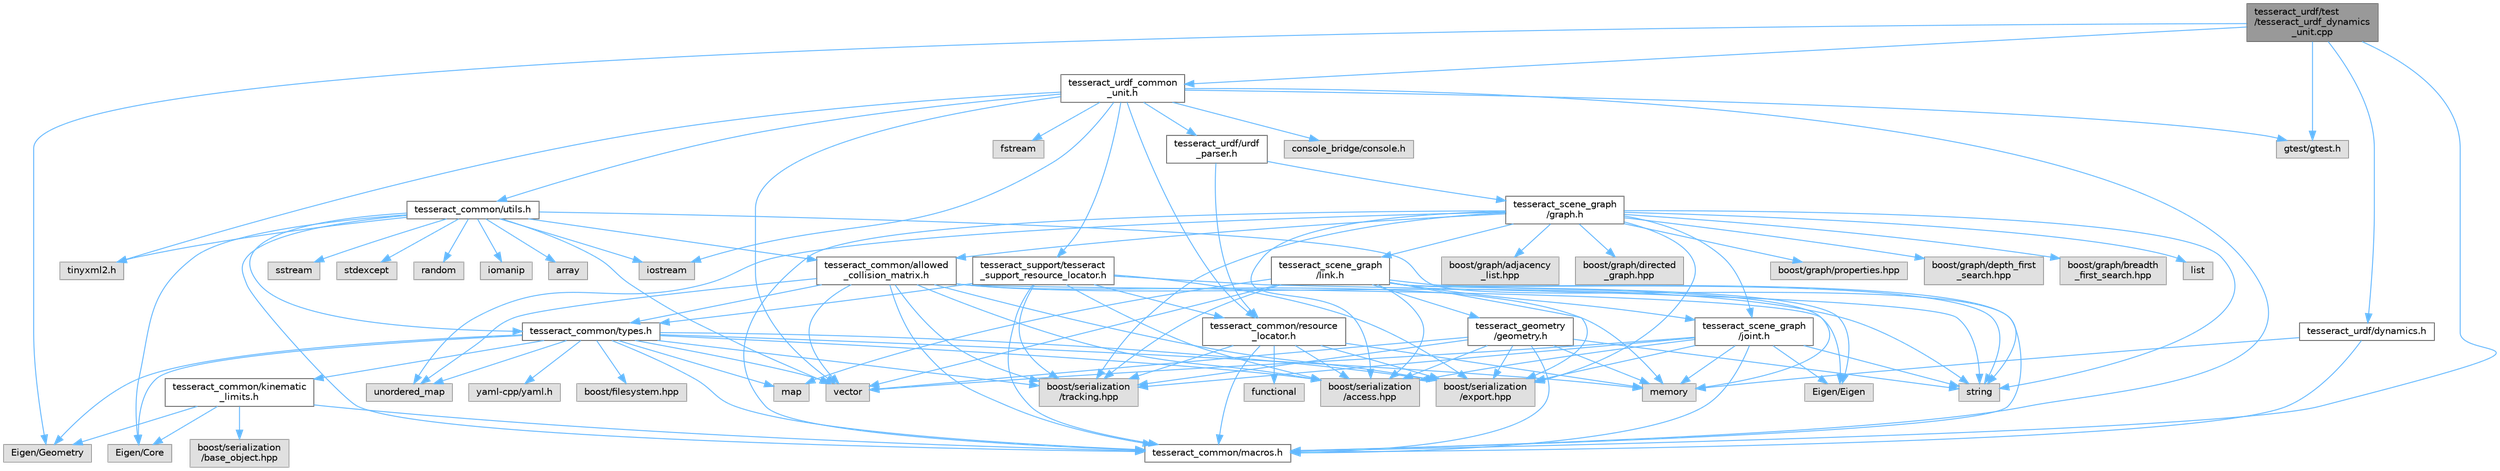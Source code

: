 digraph "tesseract_urdf/test/tesseract_urdf_dynamics_unit.cpp"
{
 // LATEX_PDF_SIZE
  bgcolor="transparent";
  edge [fontname=Helvetica,fontsize=10,labelfontname=Helvetica,labelfontsize=10];
  node [fontname=Helvetica,fontsize=10,shape=box,height=0.2,width=0.4];
  Node1 [label="tesseract_urdf/test\l/tesseract_urdf_dynamics\l_unit.cpp",height=0.2,width=0.4,color="gray40", fillcolor="grey60", style="filled", fontcolor="black",tooltip=" "];
  Node1 -> Node2 [color="steelblue1",style="solid"];
  Node2 [label="tesseract_common/macros.h",height=0.2,width=0.4,color="grey40", fillcolor="white", style="filled",URL="$de/d3c/macros_8h.html",tooltip="Common Tesseract Macros."];
  Node1 -> Node3 [color="steelblue1",style="solid"];
  Node3 [label="gtest/gtest.h",height=0.2,width=0.4,color="grey60", fillcolor="#E0E0E0", style="filled",tooltip=" "];
  Node1 -> Node4 [color="steelblue1",style="solid"];
  Node4 [label="Eigen/Geometry",height=0.2,width=0.4,color="grey60", fillcolor="#E0E0E0", style="filled",tooltip=" "];
  Node1 -> Node5 [color="steelblue1",style="solid"];
  Node5 [label="tesseract_urdf/dynamics.h",height=0.2,width=0.4,color="grey40", fillcolor="white", style="filled",URL="$d3/da1/dynamics_8h.html",tooltip="Parse dynamics from xml string."];
  Node5 -> Node2 [color="steelblue1",style="solid"];
  Node5 -> Node6 [color="steelblue1",style="solid"];
  Node6 [label="memory",height=0.2,width=0.4,color="grey60", fillcolor="#E0E0E0", style="filled",tooltip=" "];
  Node1 -> Node7 [color="steelblue1",style="solid"];
  Node7 [label="tesseract_urdf_common\l_unit.h",height=0.2,width=0.4,color="grey40", fillcolor="white", style="filled",URL="$df/d71/tesseract__urdf__common__unit_8h.html",tooltip=" "];
  Node7 -> Node2 [color="steelblue1",style="solid"];
  Node7 -> Node8 [color="steelblue1",style="solid"];
  Node8 [label="fstream",height=0.2,width=0.4,color="grey60", fillcolor="#E0E0E0", style="filled",tooltip=" "];
  Node7 -> Node9 [color="steelblue1",style="solid"];
  Node9 [label="iostream",height=0.2,width=0.4,color="grey60", fillcolor="#E0E0E0", style="filled",tooltip=" "];
  Node7 -> Node10 [color="steelblue1",style="solid"];
  Node10 [label="vector",height=0.2,width=0.4,color="grey60", fillcolor="#E0E0E0", style="filled",tooltip=" "];
  Node7 -> Node3 [color="steelblue1",style="solid"];
  Node7 -> Node11 [color="steelblue1",style="solid"];
  Node11 [label="console_bridge/console.h",height=0.2,width=0.4,color="grey60", fillcolor="#E0E0E0", style="filled",tooltip=" "];
  Node7 -> Node12 [color="steelblue1",style="solid"];
  Node12 [label="tinyxml2.h",height=0.2,width=0.4,color="grey60", fillcolor="#E0E0E0", style="filled",tooltip=" "];
  Node7 -> Node13 [color="steelblue1",style="solid"];
  Node13 [label="tesseract_common/resource\l_locator.h",height=0.2,width=0.4,color="grey40", fillcolor="white", style="filled",URL="$d3/d95/resource__locator_8h.html",tooltip="Locate and retrieve resource data."];
  Node13 -> Node2 [color="steelblue1",style="solid"];
  Node13 -> Node14 [color="steelblue1",style="solid"];
  Node14 [label="boost/serialization\l/access.hpp",height=0.2,width=0.4,color="grey60", fillcolor="#E0E0E0", style="filled",tooltip=" "];
  Node13 -> Node15 [color="steelblue1",style="solid"];
  Node15 [label="functional",height=0.2,width=0.4,color="grey60", fillcolor="#E0E0E0", style="filled",tooltip=" "];
  Node13 -> Node6 [color="steelblue1",style="solid"];
  Node13 -> Node16 [color="steelblue1",style="solid"];
  Node16 [label="boost/serialization\l/export.hpp",height=0.2,width=0.4,color="grey60", fillcolor="#E0E0E0", style="filled",tooltip=" "];
  Node13 -> Node17 [color="steelblue1",style="solid"];
  Node17 [label="boost/serialization\l/tracking.hpp",height=0.2,width=0.4,color="grey60", fillcolor="#E0E0E0", style="filled",tooltip=" "];
  Node7 -> Node18 [color="steelblue1",style="solid"];
  Node18 [label="tesseract_common/utils.h",height=0.2,width=0.4,color="grey40", fillcolor="white", style="filled",URL="$dc/d79/tesseract__common_2include_2tesseract__common_2utils_8h.html",tooltip="Common Tesseract Utility Functions."];
  Node18 -> Node2 [color="steelblue1",style="solid"];
  Node18 -> Node19 [color="steelblue1",style="solid"];
  Node19 [label="array",height=0.2,width=0.4,color="grey60", fillcolor="#E0E0E0", style="filled",tooltip=" "];
  Node18 -> Node10 [color="steelblue1",style="solid"];
  Node18 -> Node20 [color="steelblue1",style="solid"];
  Node20 [label="string",height=0.2,width=0.4,color="grey60", fillcolor="#E0E0E0", style="filled",tooltip=" "];
  Node18 -> Node21 [color="steelblue1",style="solid"];
  Node21 [label="sstream",height=0.2,width=0.4,color="grey60", fillcolor="#E0E0E0", style="filled",tooltip=" "];
  Node18 -> Node22 [color="steelblue1",style="solid"];
  Node22 [label="stdexcept",height=0.2,width=0.4,color="grey60", fillcolor="#E0E0E0", style="filled",tooltip=" "];
  Node18 -> Node23 [color="steelblue1",style="solid"];
  Node23 [label="random",height=0.2,width=0.4,color="grey60", fillcolor="#E0E0E0", style="filled",tooltip=" "];
  Node18 -> Node24 [color="steelblue1",style="solid"];
  Node24 [label="iomanip",height=0.2,width=0.4,color="grey60", fillcolor="#E0E0E0", style="filled",tooltip=" "];
  Node18 -> Node25 [color="steelblue1",style="solid"];
  Node25 [label="Eigen/Core",height=0.2,width=0.4,color="grey60", fillcolor="#E0E0E0", style="filled",tooltip=" "];
  Node18 -> Node9 [color="steelblue1",style="solid"];
  Node18 -> Node12 [color="steelblue1",style="solid"];
  Node18 -> Node26 [color="steelblue1",style="solid"];
  Node26 [label="tesseract_common/allowed\l_collision_matrix.h",height=0.2,width=0.4,color="grey40", fillcolor="white", style="filled",URL="$d2/d01/allowed__collision__matrix_8h.html",tooltip=" "];
  Node26 -> Node2 [color="steelblue1",style="solid"];
  Node26 -> Node14 [color="steelblue1",style="solid"];
  Node26 -> Node20 [color="steelblue1",style="solid"];
  Node26 -> Node10 [color="steelblue1",style="solid"];
  Node26 -> Node6 [color="steelblue1",style="solid"];
  Node26 -> Node27 [color="steelblue1",style="solid"];
  Node27 [label="Eigen/Eigen",height=0.2,width=0.4,color="grey60", fillcolor="#E0E0E0", style="filled",tooltip=" "];
  Node26 -> Node28 [color="steelblue1",style="solid"];
  Node28 [label="unordered_map",height=0.2,width=0.4,color="grey60", fillcolor="#E0E0E0", style="filled",tooltip=" "];
  Node26 -> Node29 [color="steelblue1",style="solid"];
  Node29 [label="tesseract_common/types.h",height=0.2,width=0.4,color="grey40", fillcolor="white", style="filled",URL="$dd/ddb/tesseract__common_2include_2tesseract__common_2types_8h.html",tooltip="Common Tesseract Types."];
  Node29 -> Node2 [color="steelblue1",style="solid"];
  Node29 -> Node14 [color="steelblue1",style="solid"];
  Node29 -> Node25 [color="steelblue1",style="solid"];
  Node29 -> Node4 [color="steelblue1",style="solid"];
  Node29 -> Node10 [color="steelblue1",style="solid"];
  Node29 -> Node6 [color="steelblue1",style="solid"];
  Node29 -> Node30 [color="steelblue1",style="solid"];
  Node30 [label="map",height=0.2,width=0.4,color="grey60", fillcolor="#E0E0E0", style="filled",tooltip=" "];
  Node29 -> Node28 [color="steelblue1",style="solid"];
  Node29 -> Node31 [color="steelblue1",style="solid"];
  Node31 [label="boost/filesystem.hpp",height=0.2,width=0.4,color="grey60", fillcolor="#E0E0E0", style="filled",tooltip=" "];
  Node29 -> Node32 [color="steelblue1",style="solid"];
  Node32 [label="yaml-cpp/yaml.h",height=0.2,width=0.4,color="grey60", fillcolor="#E0E0E0", style="filled",tooltip=" "];
  Node29 -> Node33 [color="steelblue1",style="solid"];
  Node33 [label="tesseract_common/kinematic\l_limits.h",height=0.2,width=0.4,color="grey40", fillcolor="white", style="filled",URL="$d9/dc2/kinematic__limits_8h.html",tooltip="Common Tesseract Kinematic Limits and Related Utility Functions."];
  Node33 -> Node2 [color="steelblue1",style="solid"];
  Node33 -> Node25 [color="steelblue1",style="solid"];
  Node33 -> Node4 [color="steelblue1",style="solid"];
  Node33 -> Node34 [color="steelblue1",style="solid"];
  Node34 [label="boost/serialization\l/base_object.hpp",height=0.2,width=0.4,color="grey60", fillcolor="#E0E0E0", style="filled",tooltip=" "];
  Node29 -> Node16 [color="steelblue1",style="solid"];
  Node29 -> Node17 [color="steelblue1",style="solid"];
  Node26 -> Node16 [color="steelblue1",style="solid"];
  Node26 -> Node17 [color="steelblue1",style="solid"];
  Node18 -> Node29 [color="steelblue1",style="solid"];
  Node7 -> Node35 [color="steelblue1",style="solid"];
  Node35 [label="tesseract_urdf/urdf\l_parser.h",height=0.2,width=0.4,color="grey40", fillcolor="white", style="filled",URL="$d8/dec/urdf__parser_8h.html",tooltip="A urdf parser for tesseract."];
  Node35 -> Node36 [color="steelblue1",style="solid"];
  Node36 [label="tesseract_scene_graph\l/graph.h",height=0.2,width=0.4,color="grey40", fillcolor="white", style="filled",URL="$d6/df3/graph_8h.html",tooltip="A basic scene graph using boost."];
  Node36 -> Node2 [color="steelblue1",style="solid"];
  Node36 -> Node37 [color="steelblue1",style="solid"];
  Node37 [label="boost/graph/adjacency\l_list.hpp",height=0.2,width=0.4,color="grey60", fillcolor="#E0E0E0", style="filled",tooltip=" "];
  Node36 -> Node38 [color="steelblue1",style="solid"];
  Node38 [label="boost/graph/directed\l_graph.hpp",height=0.2,width=0.4,color="grey60", fillcolor="#E0E0E0", style="filled",tooltip=" "];
  Node36 -> Node39 [color="steelblue1",style="solid"];
  Node39 [label="boost/graph/properties.hpp",height=0.2,width=0.4,color="grey60", fillcolor="#E0E0E0", style="filled",tooltip=" "];
  Node36 -> Node40 [color="steelblue1",style="solid"];
  Node40 [label="boost/graph/depth_first\l_search.hpp",height=0.2,width=0.4,color="grey60", fillcolor="#E0E0E0", style="filled",tooltip=" "];
  Node36 -> Node41 [color="steelblue1",style="solid"];
  Node41 [label="boost/graph/breadth\l_first_search.hpp",height=0.2,width=0.4,color="grey60", fillcolor="#E0E0E0", style="filled",tooltip=" "];
  Node36 -> Node14 [color="steelblue1",style="solid"];
  Node36 -> Node20 [color="steelblue1",style="solid"];
  Node36 -> Node42 [color="steelblue1",style="solid"];
  Node42 [label="list",height=0.2,width=0.4,color="grey60", fillcolor="#E0E0E0", style="filled",tooltip=" "];
  Node36 -> Node28 [color="steelblue1",style="solid"];
  Node36 -> Node43 [color="steelblue1",style="solid"];
  Node43 [label="tesseract_scene_graph\l/link.h",height=0.2,width=0.4,color="grey40", fillcolor="white", style="filled",URL="$d2/d5c/tesseract__scene__graph_2include_2tesseract__scene__graph_2link_8h.html",tooltip=" "];
  Node43 -> Node2 [color="steelblue1",style="solid"];
  Node43 -> Node14 [color="steelblue1",style="solid"];
  Node43 -> Node20 [color="steelblue1",style="solid"];
  Node43 -> Node10 [color="steelblue1",style="solid"];
  Node43 -> Node30 [color="steelblue1",style="solid"];
  Node43 -> Node6 [color="steelblue1",style="solid"];
  Node43 -> Node27 [color="steelblue1",style="solid"];
  Node43 -> Node44 [color="steelblue1",style="solid"];
  Node44 [label="tesseract_scene_graph\l/joint.h",height=0.2,width=0.4,color="grey40", fillcolor="white", style="filled",URL="$d4/d6d/tesseract__scene__graph_2include_2tesseract__scene__graph_2joint_8h.html",tooltip=" "];
  Node44 -> Node2 [color="steelblue1",style="solid"];
  Node44 -> Node14 [color="steelblue1",style="solid"];
  Node44 -> Node20 [color="steelblue1",style="solid"];
  Node44 -> Node10 [color="steelblue1",style="solid"];
  Node44 -> Node6 [color="steelblue1",style="solid"];
  Node44 -> Node27 [color="steelblue1",style="solid"];
  Node44 -> Node16 [color="steelblue1",style="solid"];
  Node44 -> Node17 [color="steelblue1",style="solid"];
  Node43 -> Node45 [color="steelblue1",style="solid"];
  Node45 [label="tesseract_geometry\l/geometry.h",height=0.2,width=0.4,color="grey40", fillcolor="white", style="filled",URL="$d0/da6/tesseract__geometry_2include_2tesseract__geometry_2geometry_8h.html",tooltip="Tesseract Geometries."];
  Node45 -> Node2 [color="steelblue1",style="solid"];
  Node45 -> Node14 [color="steelblue1",style="solid"];
  Node45 -> Node16 [color="steelblue1",style="solid"];
  Node45 -> Node6 [color="steelblue1",style="solid"];
  Node45 -> Node20 [color="steelblue1",style="solid"];
  Node45 -> Node10 [color="steelblue1",style="solid"];
  Node45 -> Node17 [color="steelblue1",style="solid"];
  Node43 -> Node16 [color="steelblue1",style="solid"];
  Node43 -> Node17 [color="steelblue1",style="solid"];
  Node36 -> Node44 [color="steelblue1",style="solid"];
  Node36 -> Node26 [color="steelblue1",style="solid"];
  Node36 -> Node16 [color="steelblue1",style="solid"];
  Node36 -> Node17 [color="steelblue1",style="solid"];
  Node35 -> Node13 [color="steelblue1",style="solid"];
  Node7 -> Node46 [color="steelblue1",style="solid"];
  Node46 [label="tesseract_support/tesseract\l_support_resource_locator.h",height=0.2,width=0.4,color="grey40", fillcolor="white", style="filled",URL="$d3/d1b/tesseract__support__resource__locator_8h.html",tooltip="Locate and retrieve resource data in tesseract_support."];
  Node46 -> Node2 [color="steelblue1",style="solid"];
  Node46 -> Node14 [color="steelblue1",style="solid"];
  Node46 -> Node20 [color="steelblue1",style="solid"];
  Node46 -> Node13 [color="steelblue1",style="solid"];
  Node46 -> Node29 [color="steelblue1",style="solid"];
  Node46 -> Node16 [color="steelblue1",style="solid"];
  Node46 -> Node17 [color="steelblue1",style="solid"];
}

